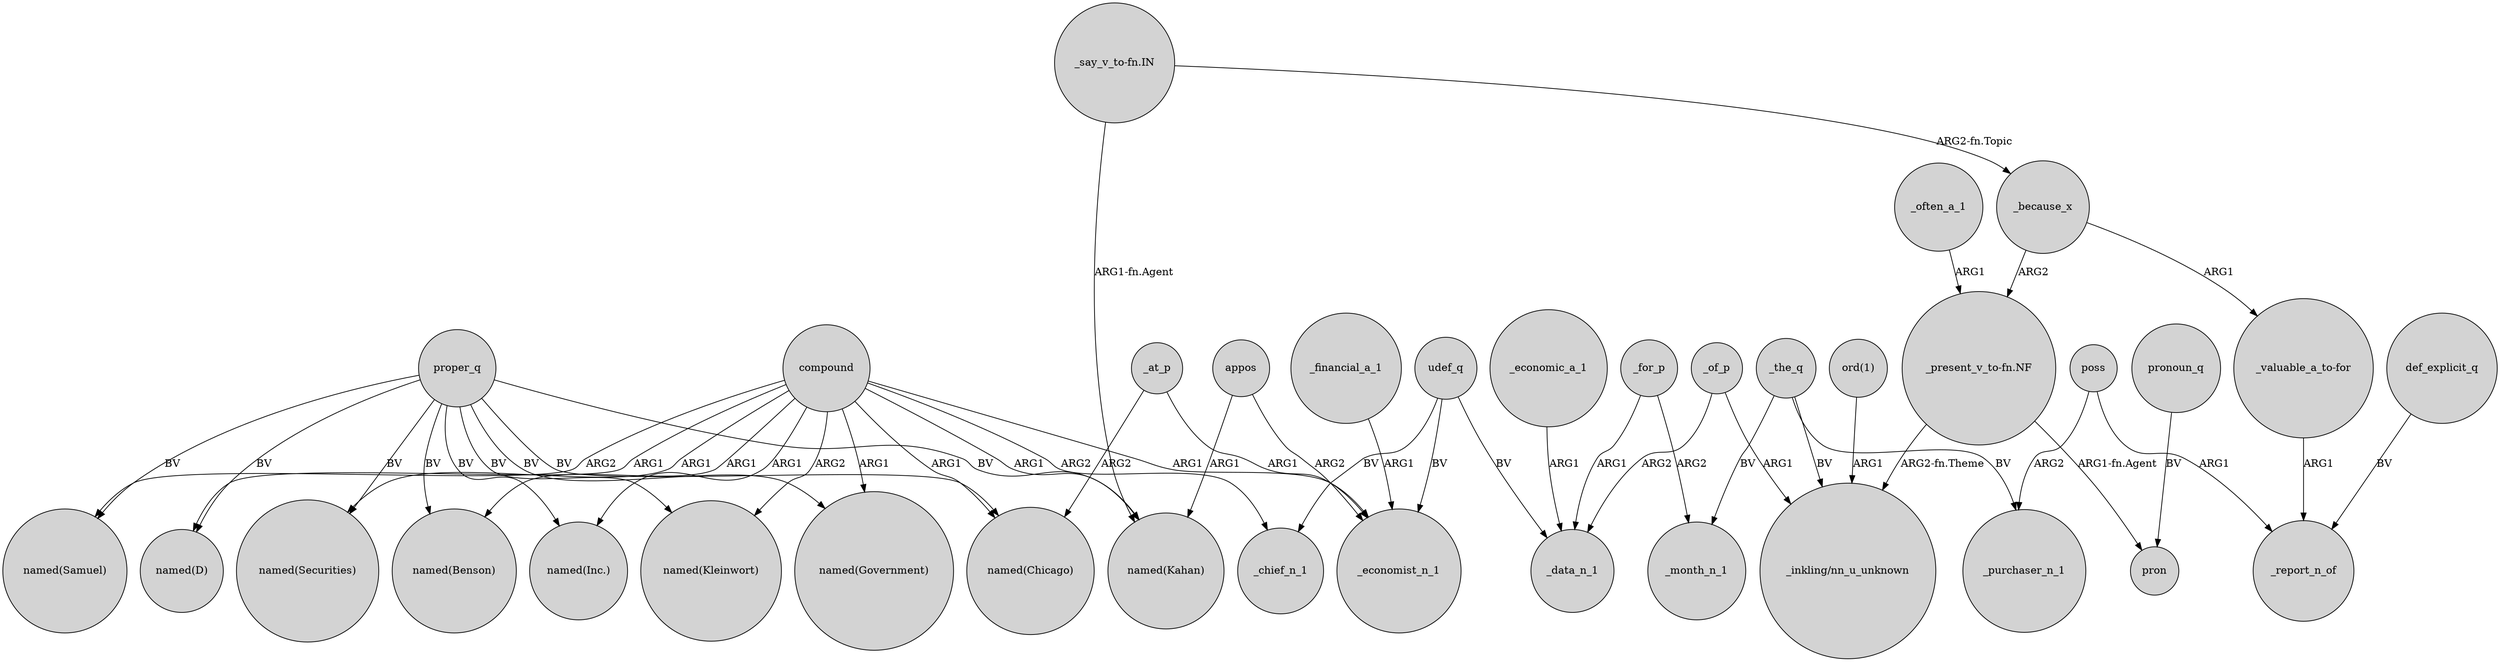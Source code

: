 digraph {
	node [shape=circle style=filled]
	proper_q -> "named(Inc.)" [label=BV]
	_because_x -> "_present_v_to-fn.NF" [label=ARG2]
	proper_q -> "named(Benson)" [label=BV]
	_because_x -> "_valuable_a_to-for" [label=ARG1]
	_the_q -> "_inkling/nn_u_unknown" [label=BV]
	_for_p -> _month_n_1 [label=ARG2]
	_for_p -> _data_n_1 [label=ARG1]
	proper_q -> "named(Government)" [label=BV]
	compound -> "named(Government)" [label=ARG1]
	poss -> _report_n_of [label=ARG1]
	"_valuable_a_to-for" -> _report_n_of [label=ARG1]
	appos -> _economist_n_1 [label=ARG2]
	appos -> "named(Kahan)" [label=ARG1]
	_often_a_1 -> "_present_v_to-fn.NF" [label=ARG1]
	udef_q -> _economist_n_1 [label=BV]
	compound -> "named(Kleinwort)" [label=ARG2]
	_economic_a_1 -> _data_n_1 [label=ARG1]
	"_say_v_to-fn.IN" -> "named(Kahan)" [label="ARG1-fn.Agent"]
	_of_p -> _data_n_1 [label=ARG2]
	_financial_a_1 -> _economist_n_1 [label=ARG1]
	compound -> "named(Samuel)" [label=ARG2]
	compound -> _chief_n_1 [label=ARG2]
	proper_q -> "named(Kleinwort)" [label=BV]
	"_say_v_to-fn.IN" -> _because_x [label="ARG2-fn.Topic"]
	compound -> _economist_n_1 [label=ARG1]
	_of_p -> "_inkling/nn_u_unknown" [label=ARG1]
	pronoun_q -> pron [label=BV]
	_the_q -> _month_n_1 [label=BV]
	udef_q -> _data_n_1 [label=BV]
	_the_q -> _purchaser_n_1 [label=BV]
	"ord(1)" -> "_inkling/nn_u_unknown" [label=ARG1]
	udef_q -> _chief_n_1 [label=BV]
	proper_q -> "named(Kahan)" [label=BV]
	_at_p -> "named(Chicago)" [label=ARG2]
	poss -> _purchaser_n_1 [label=ARG2]
	def_explicit_q -> _report_n_of [label=BV]
	_at_p -> _economist_n_1 [label=ARG1]
	proper_q -> "named(Securities)" [label=BV]
	compound -> "named(Benson)" [label=ARG1]
	proper_q -> "named(D)" [label=BV]
	"_present_v_to-fn.NF" -> pron [label="ARG1-fn.Agent"]
	proper_q -> "named(Samuel)" [label=BV]
	compound -> "named(Chicago)" [label=ARG1]
	compound -> "named(Kahan)" [label=ARG1]
	"_present_v_to-fn.NF" -> "_inkling/nn_u_unknown" [label="ARG2-fn.Theme"]
	proper_q -> "named(Chicago)" [label=BV]
	compound -> "named(Securities)" [label=ARG1]
	compound -> "named(D)" [label=ARG1]
	compound -> "named(Inc.)" [label=ARG1]
}
